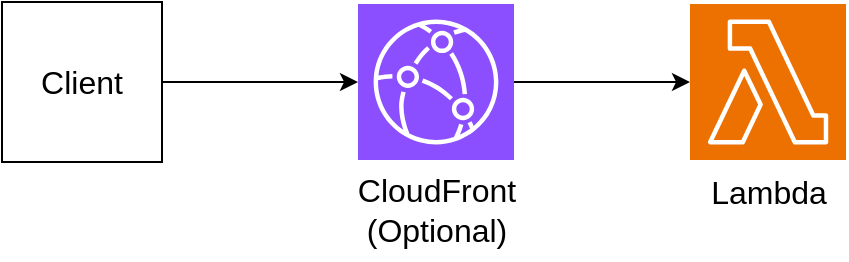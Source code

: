 <mxfile version="21.7.5" type="device">
  <diagram name="Page-1" id="7dq5iBuF4NVI_BzGUCOx">
    <mxGraphModel dx="954" dy="727" grid="0" gridSize="10" guides="1" tooltips="1" connect="1" arrows="1" fold="1" page="0" pageScale="1" pageWidth="850" pageHeight="1100" math="0" shadow="0">
      <root>
        <mxCell id="0" />
        <mxCell id="1" parent="0" />
        <mxCell id="9miko9YmAMsTaBrA5f3_-1" value="" style="sketch=0;points=[[0,0,0],[0.25,0,0],[0.5,0,0],[0.75,0,0],[1,0,0],[0,1,0],[0.25,1,0],[0.5,1,0],[0.75,1,0],[1,1,0],[0,0.25,0],[0,0.5,0],[0,0.75,0],[1,0.25,0],[1,0.5,0],[1,0.75,0]];outlineConnect=0;fontColor=#232F3E;fillColor=#ED7100;strokeColor=#ffffff;dashed=0;verticalLabelPosition=bottom;verticalAlign=top;align=center;html=1;fontSize=12;fontStyle=0;aspect=fixed;shape=mxgraph.aws4.resourceIcon;resIcon=mxgraph.aws4.lambda;" parent="1" vertex="1">
          <mxGeometry x="368" y="45" width="78" height="78" as="geometry" />
        </mxCell>
        <mxCell id="9miko9YmAMsTaBrA5f3_-2" value="Lambda" style="text;html=1;align=center;verticalAlign=middle;resizable=0;points=[];autosize=1;strokeColor=none;fillColor=none;fontSize=16;" parent="1" vertex="1">
          <mxGeometry x="369" y="123" width="76" height="31" as="geometry" />
        </mxCell>
        <mxCell id="iFEfiFxCPsthdCIv3LDl-2" style="edgeStyle=orthogonalEdgeStyle;rounded=0;orthogonalLoop=1;jettySize=auto;html=1;" edge="1" parent="1" source="9miko9YmAMsTaBrA5f3_-4" target="iFEfiFxCPsthdCIv3LDl-1">
          <mxGeometry relative="1" as="geometry" />
        </mxCell>
        <mxCell id="9miko9YmAMsTaBrA5f3_-4" value="Client" style="whiteSpace=wrap;html=1;fontSize=16;" parent="1" vertex="1">
          <mxGeometry x="24" y="44" width="80" height="80" as="geometry" />
        </mxCell>
        <mxCell id="iFEfiFxCPsthdCIv3LDl-3" style="edgeStyle=orthogonalEdgeStyle;rounded=0;orthogonalLoop=1;jettySize=auto;html=1;" edge="1" parent="1" source="iFEfiFxCPsthdCIv3LDl-1" target="9miko9YmAMsTaBrA5f3_-1">
          <mxGeometry relative="1" as="geometry" />
        </mxCell>
        <mxCell id="iFEfiFxCPsthdCIv3LDl-1" value="" style="sketch=0;points=[[0,0,0],[0.25,0,0],[0.5,0,0],[0.75,0,0],[1,0,0],[0,1,0],[0.25,1,0],[0.5,1,0],[0.75,1,0],[1,1,0],[0,0.25,0],[0,0.5,0],[0,0.75,0],[1,0.25,0],[1,0.5,0],[1,0.75,0]];outlineConnect=0;fontColor=#232F3E;fillColor=#8C4FFF;strokeColor=#ffffff;dashed=0;verticalLabelPosition=bottom;verticalAlign=top;align=center;html=1;fontSize=12;fontStyle=0;aspect=fixed;shape=mxgraph.aws4.resourceIcon;resIcon=mxgraph.aws4.cloudfront;" vertex="1" parent="1">
          <mxGeometry x="202" y="45" width="78" height="78" as="geometry" />
        </mxCell>
        <mxCell id="iFEfiFxCPsthdCIv3LDl-5" value="CloudFront&lt;br&gt;(Optional)" style="text;html=1;align=center;verticalAlign=middle;resizable=0;points=[];autosize=1;strokeColor=none;fillColor=none;fontSize=16;" vertex="1" parent="1">
          <mxGeometry x="192.5" y="123" width="97" height="50" as="geometry" />
        </mxCell>
      </root>
    </mxGraphModel>
  </diagram>
</mxfile>
